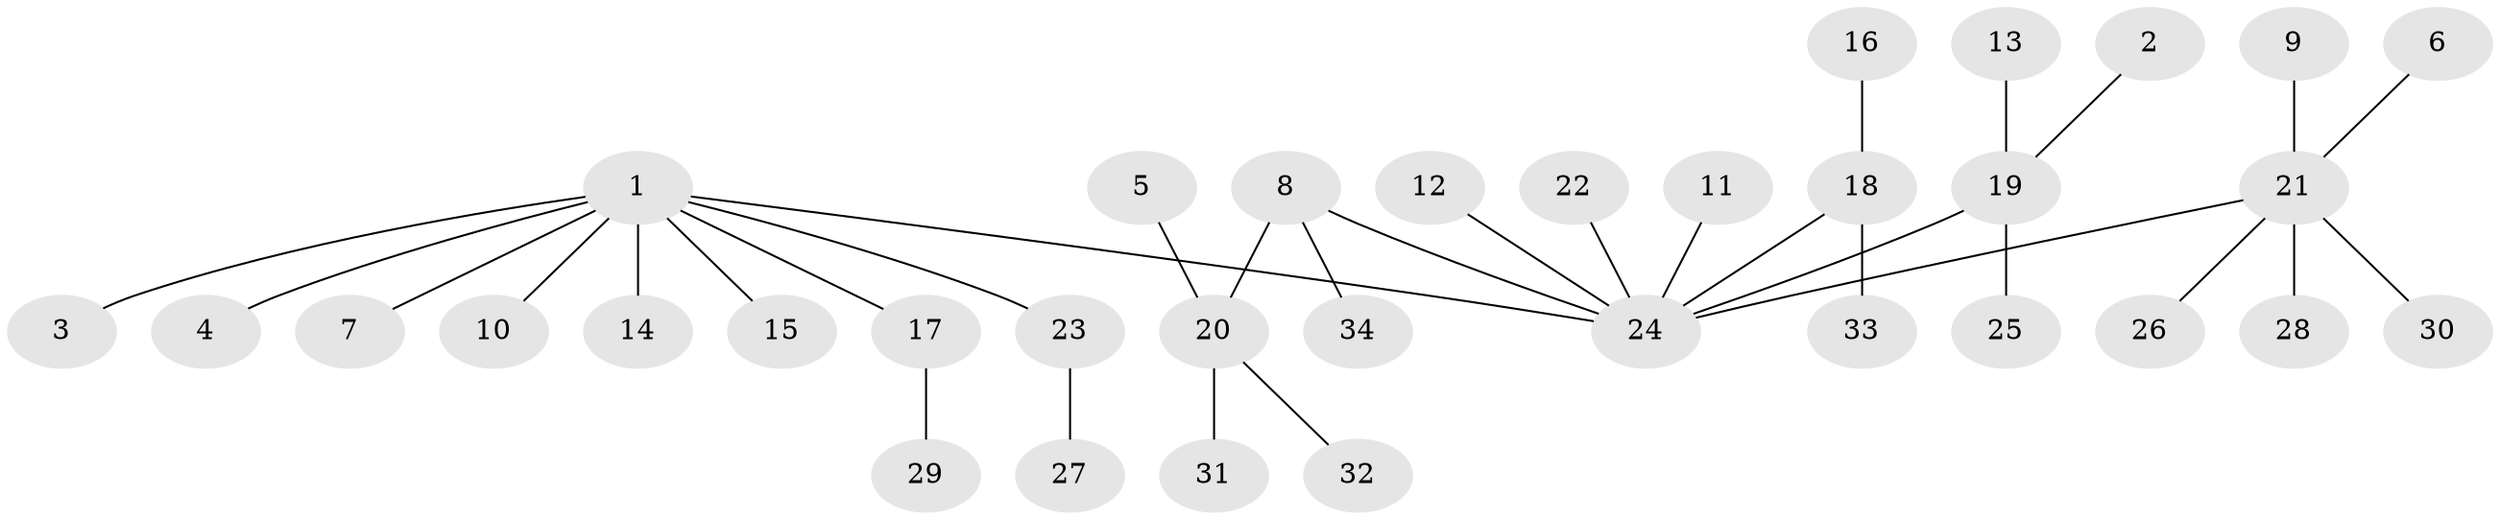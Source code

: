 // original degree distribution, {6: 0.045454545454545456, 5: 0.015151515151515152, 2: 0.25757575757575757, 4: 0.06060606060606061, 3: 0.12121212121212122, 1: 0.5}
// Generated by graph-tools (version 1.1) at 2025/26/03/09/25 03:26:32]
// undirected, 34 vertices, 33 edges
graph export_dot {
graph [start="1"]
  node [color=gray90,style=filled];
  1;
  2;
  3;
  4;
  5;
  6;
  7;
  8;
  9;
  10;
  11;
  12;
  13;
  14;
  15;
  16;
  17;
  18;
  19;
  20;
  21;
  22;
  23;
  24;
  25;
  26;
  27;
  28;
  29;
  30;
  31;
  32;
  33;
  34;
  1 -- 3 [weight=1.0];
  1 -- 4 [weight=1.0];
  1 -- 7 [weight=1.0];
  1 -- 10 [weight=1.0];
  1 -- 14 [weight=1.0];
  1 -- 15 [weight=1.0];
  1 -- 17 [weight=1.0];
  1 -- 23 [weight=1.0];
  1 -- 24 [weight=1.0];
  2 -- 19 [weight=1.0];
  5 -- 20 [weight=1.0];
  6 -- 21 [weight=1.0];
  8 -- 20 [weight=1.0];
  8 -- 24 [weight=1.0];
  8 -- 34 [weight=1.0];
  9 -- 21 [weight=1.0];
  11 -- 24 [weight=1.0];
  12 -- 24 [weight=1.0];
  13 -- 19 [weight=1.0];
  16 -- 18 [weight=1.0];
  17 -- 29 [weight=1.0];
  18 -- 24 [weight=1.0];
  18 -- 33 [weight=1.0];
  19 -- 24 [weight=1.0];
  19 -- 25 [weight=1.0];
  20 -- 31 [weight=1.0];
  20 -- 32 [weight=1.0];
  21 -- 24 [weight=1.0];
  21 -- 26 [weight=1.0];
  21 -- 28 [weight=1.0];
  21 -- 30 [weight=1.0];
  22 -- 24 [weight=1.0];
  23 -- 27 [weight=1.0];
}
